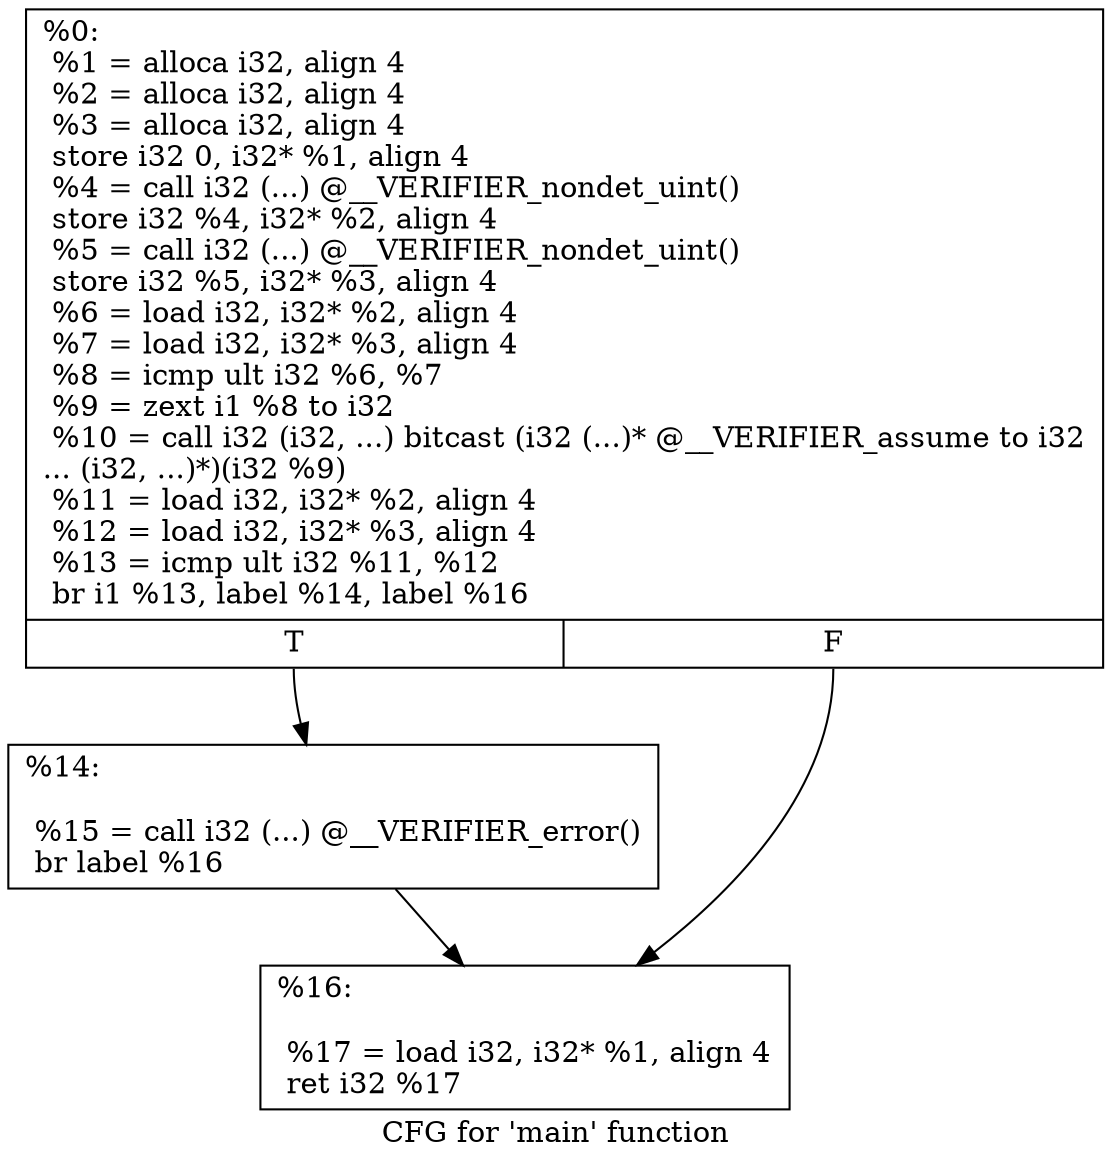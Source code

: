 digraph "CFG for 'main' function" {
	label="CFG for 'main' function";

	Node0x562c93afa600 [shape=record,label="{%0:\l  %1 = alloca i32, align 4\l  %2 = alloca i32, align 4\l  %3 = alloca i32, align 4\l  store i32 0, i32* %1, align 4\l  %4 = call i32 (...) @__VERIFIER_nondet_uint()\l  store i32 %4, i32* %2, align 4\l  %5 = call i32 (...) @__VERIFIER_nondet_uint()\l  store i32 %5, i32* %3, align 4\l  %6 = load i32, i32* %2, align 4\l  %7 = load i32, i32* %3, align 4\l  %8 = icmp ult i32 %6, %7\l  %9 = zext i1 %8 to i32\l  %10 = call i32 (i32, ...) bitcast (i32 (...)* @__VERIFIER_assume to i32\l... (i32, ...)*)(i32 %9)\l  %11 = load i32, i32* %2, align 4\l  %12 = load i32, i32* %3, align 4\l  %13 = icmp ult i32 %11, %12\l  br i1 %13, label %14, label %16\l|{<s0>T|<s1>F}}"];
	Node0x562c93afa600:s0 -> Node0x562c93afbb00;
	Node0x562c93afa600:s1 -> Node0x562c93afbb90;
	Node0x562c93afbb00 [shape=record,label="{%14:\l\l  %15 = call i32 (...) @__VERIFIER_error()\l  br label %16\l}"];
	Node0x562c93afbb00 -> Node0x562c93afbb90;
	Node0x562c93afbb90 [shape=record,label="{%16:\l\l  %17 = load i32, i32* %1, align 4\l  ret i32 %17\l}"];
}
